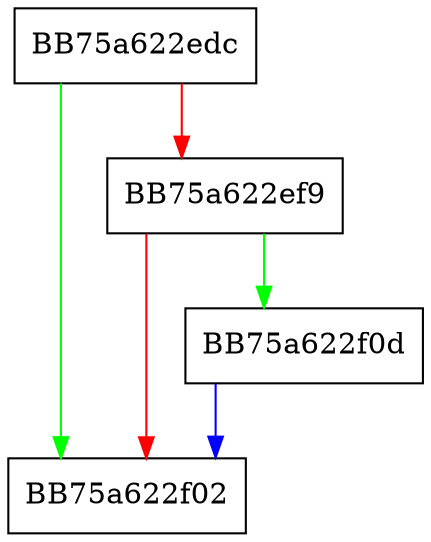 digraph Reset {
  node [shape="box"];
  graph [splines=ortho];
  BB75a622edc -> BB75a622f02 [color="green"];
  BB75a622edc -> BB75a622ef9 [color="red"];
  BB75a622ef9 -> BB75a622f0d [color="green"];
  BB75a622ef9 -> BB75a622f02 [color="red"];
  BB75a622f0d -> BB75a622f02 [color="blue"];
}